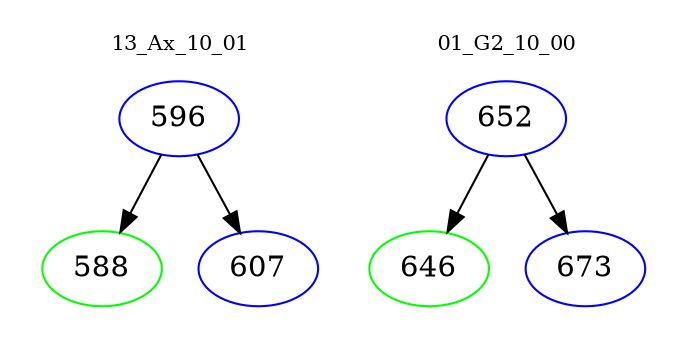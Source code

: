 digraph{
subgraph cluster_0 {
color = white
label = "13_Ax_10_01";
fontsize=10;
T0_596 [label="596", color="blue"]
T0_596 -> T0_588 [color="black"]
T0_588 [label="588", color="green"]
T0_596 -> T0_607 [color="black"]
T0_607 [label="607", color="blue"]
}
subgraph cluster_1 {
color = white
label = "01_G2_10_00";
fontsize=10;
T1_652 [label="652", color="blue"]
T1_652 -> T1_646 [color="black"]
T1_646 [label="646", color="green"]
T1_652 -> T1_673 [color="black"]
T1_673 [label="673", color="blue"]
}
}

